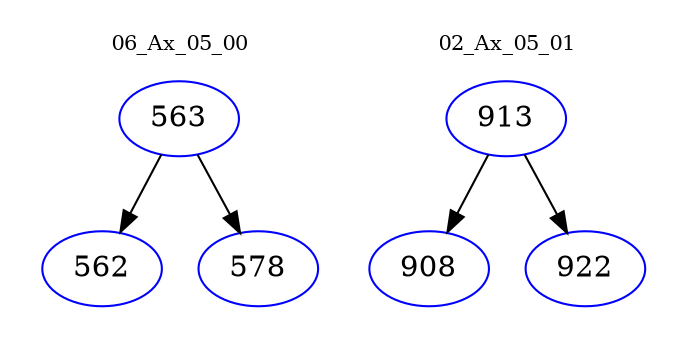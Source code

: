digraph{
subgraph cluster_0 {
color = white
label = "06_Ax_05_00";
fontsize=10;
T0_563 [label="563", color="blue"]
T0_563 -> T0_562 [color="black"]
T0_562 [label="562", color="blue"]
T0_563 -> T0_578 [color="black"]
T0_578 [label="578", color="blue"]
}
subgraph cluster_1 {
color = white
label = "02_Ax_05_01";
fontsize=10;
T1_913 [label="913", color="blue"]
T1_913 -> T1_908 [color="black"]
T1_908 [label="908", color="blue"]
T1_913 -> T1_922 [color="black"]
T1_922 [label="922", color="blue"]
}
}
